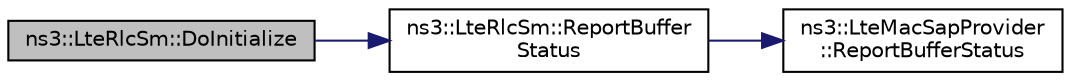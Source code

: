 digraph "ns3::LteRlcSm::DoInitialize"
{
 // LATEX_PDF_SIZE
  edge [fontname="Helvetica",fontsize="10",labelfontname="Helvetica",labelfontsize="10"];
  node [fontname="Helvetica",fontsize="10",shape=record];
  rankdir="LR";
  Node1 [label="ns3::LteRlcSm::DoInitialize",height=0.2,width=0.4,color="black", fillcolor="grey75", style="filled", fontcolor="black",tooltip="Initialize() implementation."];
  Node1 -> Node2 [color="midnightblue",fontsize="10",style="solid",fontname="Helvetica"];
  Node2 [label="ns3::LteRlcSm::ReportBuffer\lStatus",height=0.2,width=0.4,color="black", fillcolor="white", style="filled",URL="$classns3_1_1_lte_rlc_sm.html#ad32d3a1132a2ce2b8b5295f6734fe7bb",tooltip="Report buffer status."];
  Node2 -> Node3 [color="midnightblue",fontsize="10",style="solid",fontname="Helvetica"];
  Node3 [label="ns3::LteMacSapProvider\l::ReportBufferStatus",height=0.2,width=0.4,color="black", fillcolor="white", style="filled",URL="$classns3_1_1_lte_mac_sap_provider.html#a9b871a79546b8d06debd925d8863d442",tooltip="Report the RLC buffer status to the MAC."];
}
